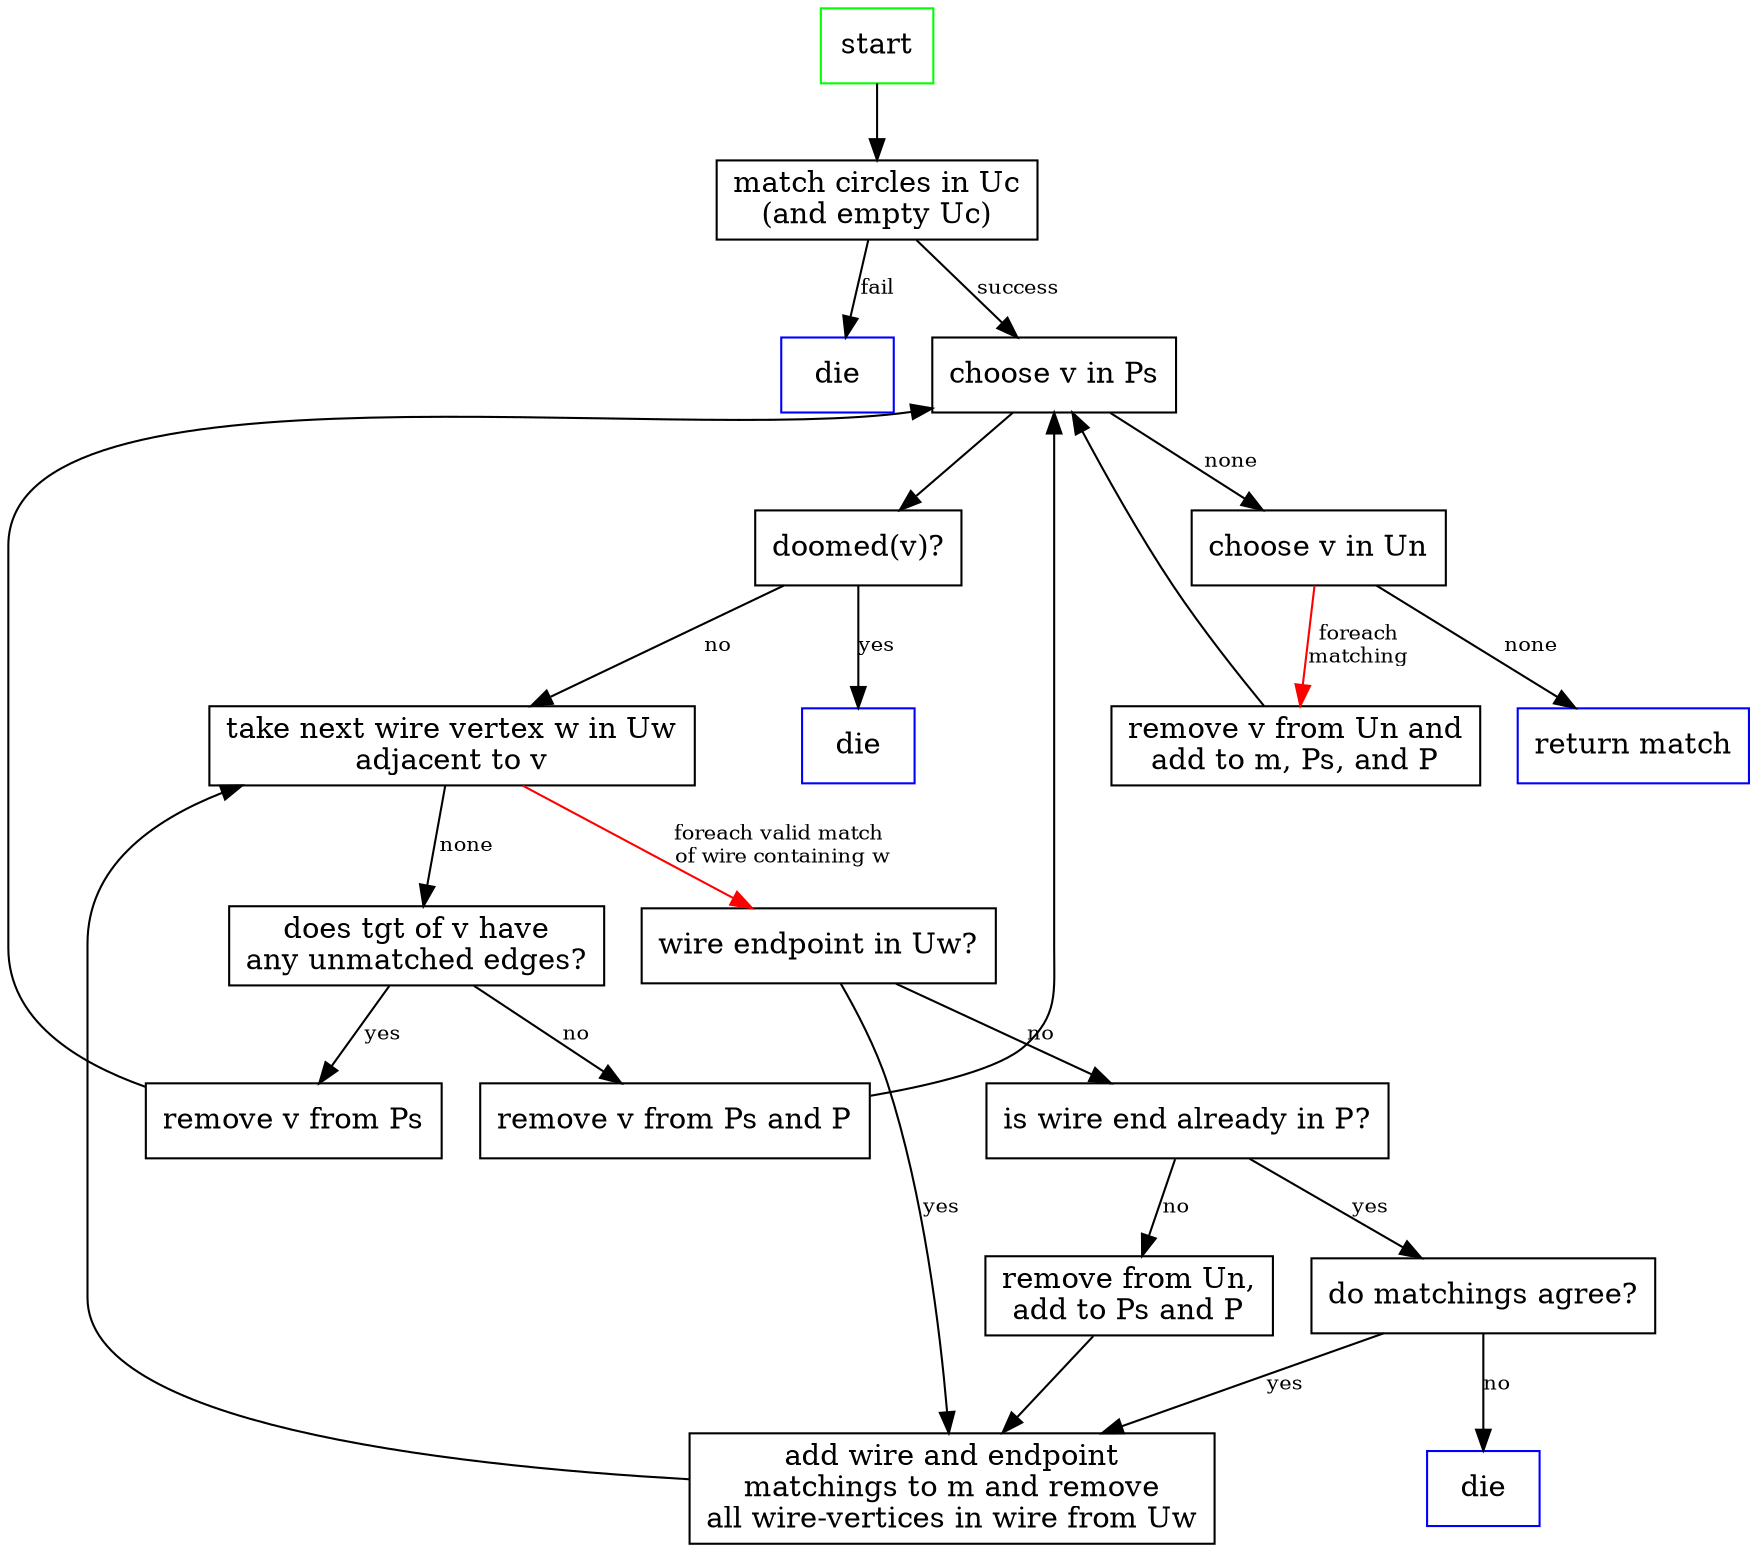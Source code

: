 digraph {
    node [shape=box]
    edge [fontsize=10]
    start [color=green]
    circles [label="match circles in Uc\n(and empty Uc)"]
    die0 [label=die,color=blue]
    scheduledpm [label="choose v in Ps"]
    doomed [label="doomed(v)?"]
    die1 [label=die,color=blue]
    nextnhd [label="take next wire vertex w in Uw\nadjacent to v"]
    addwiretomatch [label="add wire and endpoint\nmatchings to m and remove\nall wire-vertices in wire from Uw"]
    wireend [label="wire endpoint in Uw?"]
    wireendpm [label="is wire end already in P?"]
    matchagree [label="do matchings agree?"]
    die2 [label=die,color=blue]
    markpm [label="remove from Un,\nadd to Ps and P"]
    unmatchedtargnhd [label="does tgt of v have\nany unmatched edges?"]
    unschedule [label="remove v from Ps"]
    complete [label="remove v from Ps and P"]
    unmatched [label="choose v in Un"]
    markpm2 [label="remove v from Un and\nadd to m, Ps, and P"]
    done [color=blue,label="return match"]

    start -> circles
    circles -> die0 [label=fail]
    circles -> scheduledpm [label=success]
    scheduledpm -> doomed
    doomed -> die1 [label=yes]
    doomed -> nextnhd [label=no]
    nextnhd -> wireend [label="foreach valid match\n of wire containing w",color=red]
    wireend -> wireendpm [label=no]
    wireend -> addwiretomatch [label=yes]
    wireendpm -> matchagree [label=yes]
    matchagree -> die2 [label=no]
    matchagree -> addwiretomatch [label=yes]
    wireendpm -> markpm [label=no]
    markpm -> addwiretomatch
    addwiretomatch -> nextnhd
    nextnhd -> unmatchedtargnhd [label=none]
    unmatchedtargnhd -> complete [label=no]
    unmatchedtargnhd -> unschedule [label=yes]
    unschedule -> scheduledpm
    complete -> scheduledpm
    scheduledpm -> unmatched [label=none]
    unmatched -> done [label=none]
    unmatched -> markpm2 [label="foreach\nmatching",color=red]
    markpm2 -> scheduledpm
}
